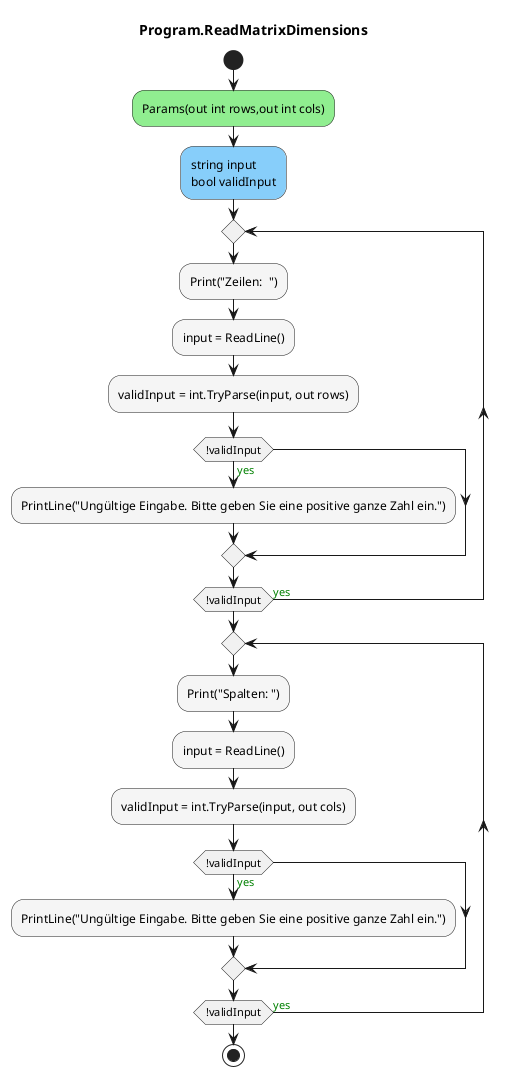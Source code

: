 @startuml Program.ReadMatrixDimensions
title Program.ReadMatrixDimensions
start
#LightGreen:Params(out int rows,out int cols);
#LightSkyBlue:string input\nbool validInput;
repeat
        #WhiteSmoke:Print("Zeilen:  ");
        #WhiteSmoke:input = ReadLine();
        #WhiteSmoke:validInput = int.TryParse(input, out rows);
        if (!validInput) then (<color:green>yes)
                #WhiteSmoke:PrintLine("Ungültige Eingabe. Bitte geben Sie eine positive ganze Zahl ein.");
        endif
repeat while (!validInput) is (<color:green>yes)
repeat
        #WhiteSmoke:Print("Spalten: ");
        #WhiteSmoke:input = ReadLine();
        #WhiteSmoke:validInput = int.TryParse(input, out cols);
        if (!validInput) then (<color:green>yes)
                #WhiteSmoke:PrintLine("Ungültige Eingabe. Bitte geben Sie eine positive ganze Zahl ein.");
        endif
repeat while (!validInput) is (<color:green>yes)
stop
@enduml
